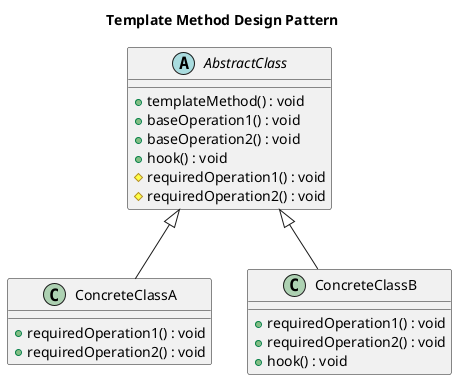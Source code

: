 @startuml
title Template Method Design Pattern

abstract class AbstractClass {
    + templateMethod() : void
    + baseOperation1() : void
    + baseOperation2() : void
    + hook() : void
    # requiredOperation1() : void
    # requiredOperation2() : void
}

class ConcreteClassA {
    + requiredOperation1() : void
    + requiredOperation2() : void
}

class ConcreteClassB {
    + requiredOperation1() : void
    + requiredOperation2() : void
    + hook() : void
}

AbstractClass <|-- ConcreteClassA
AbstractClass <|-- ConcreteClassB

@enduml
